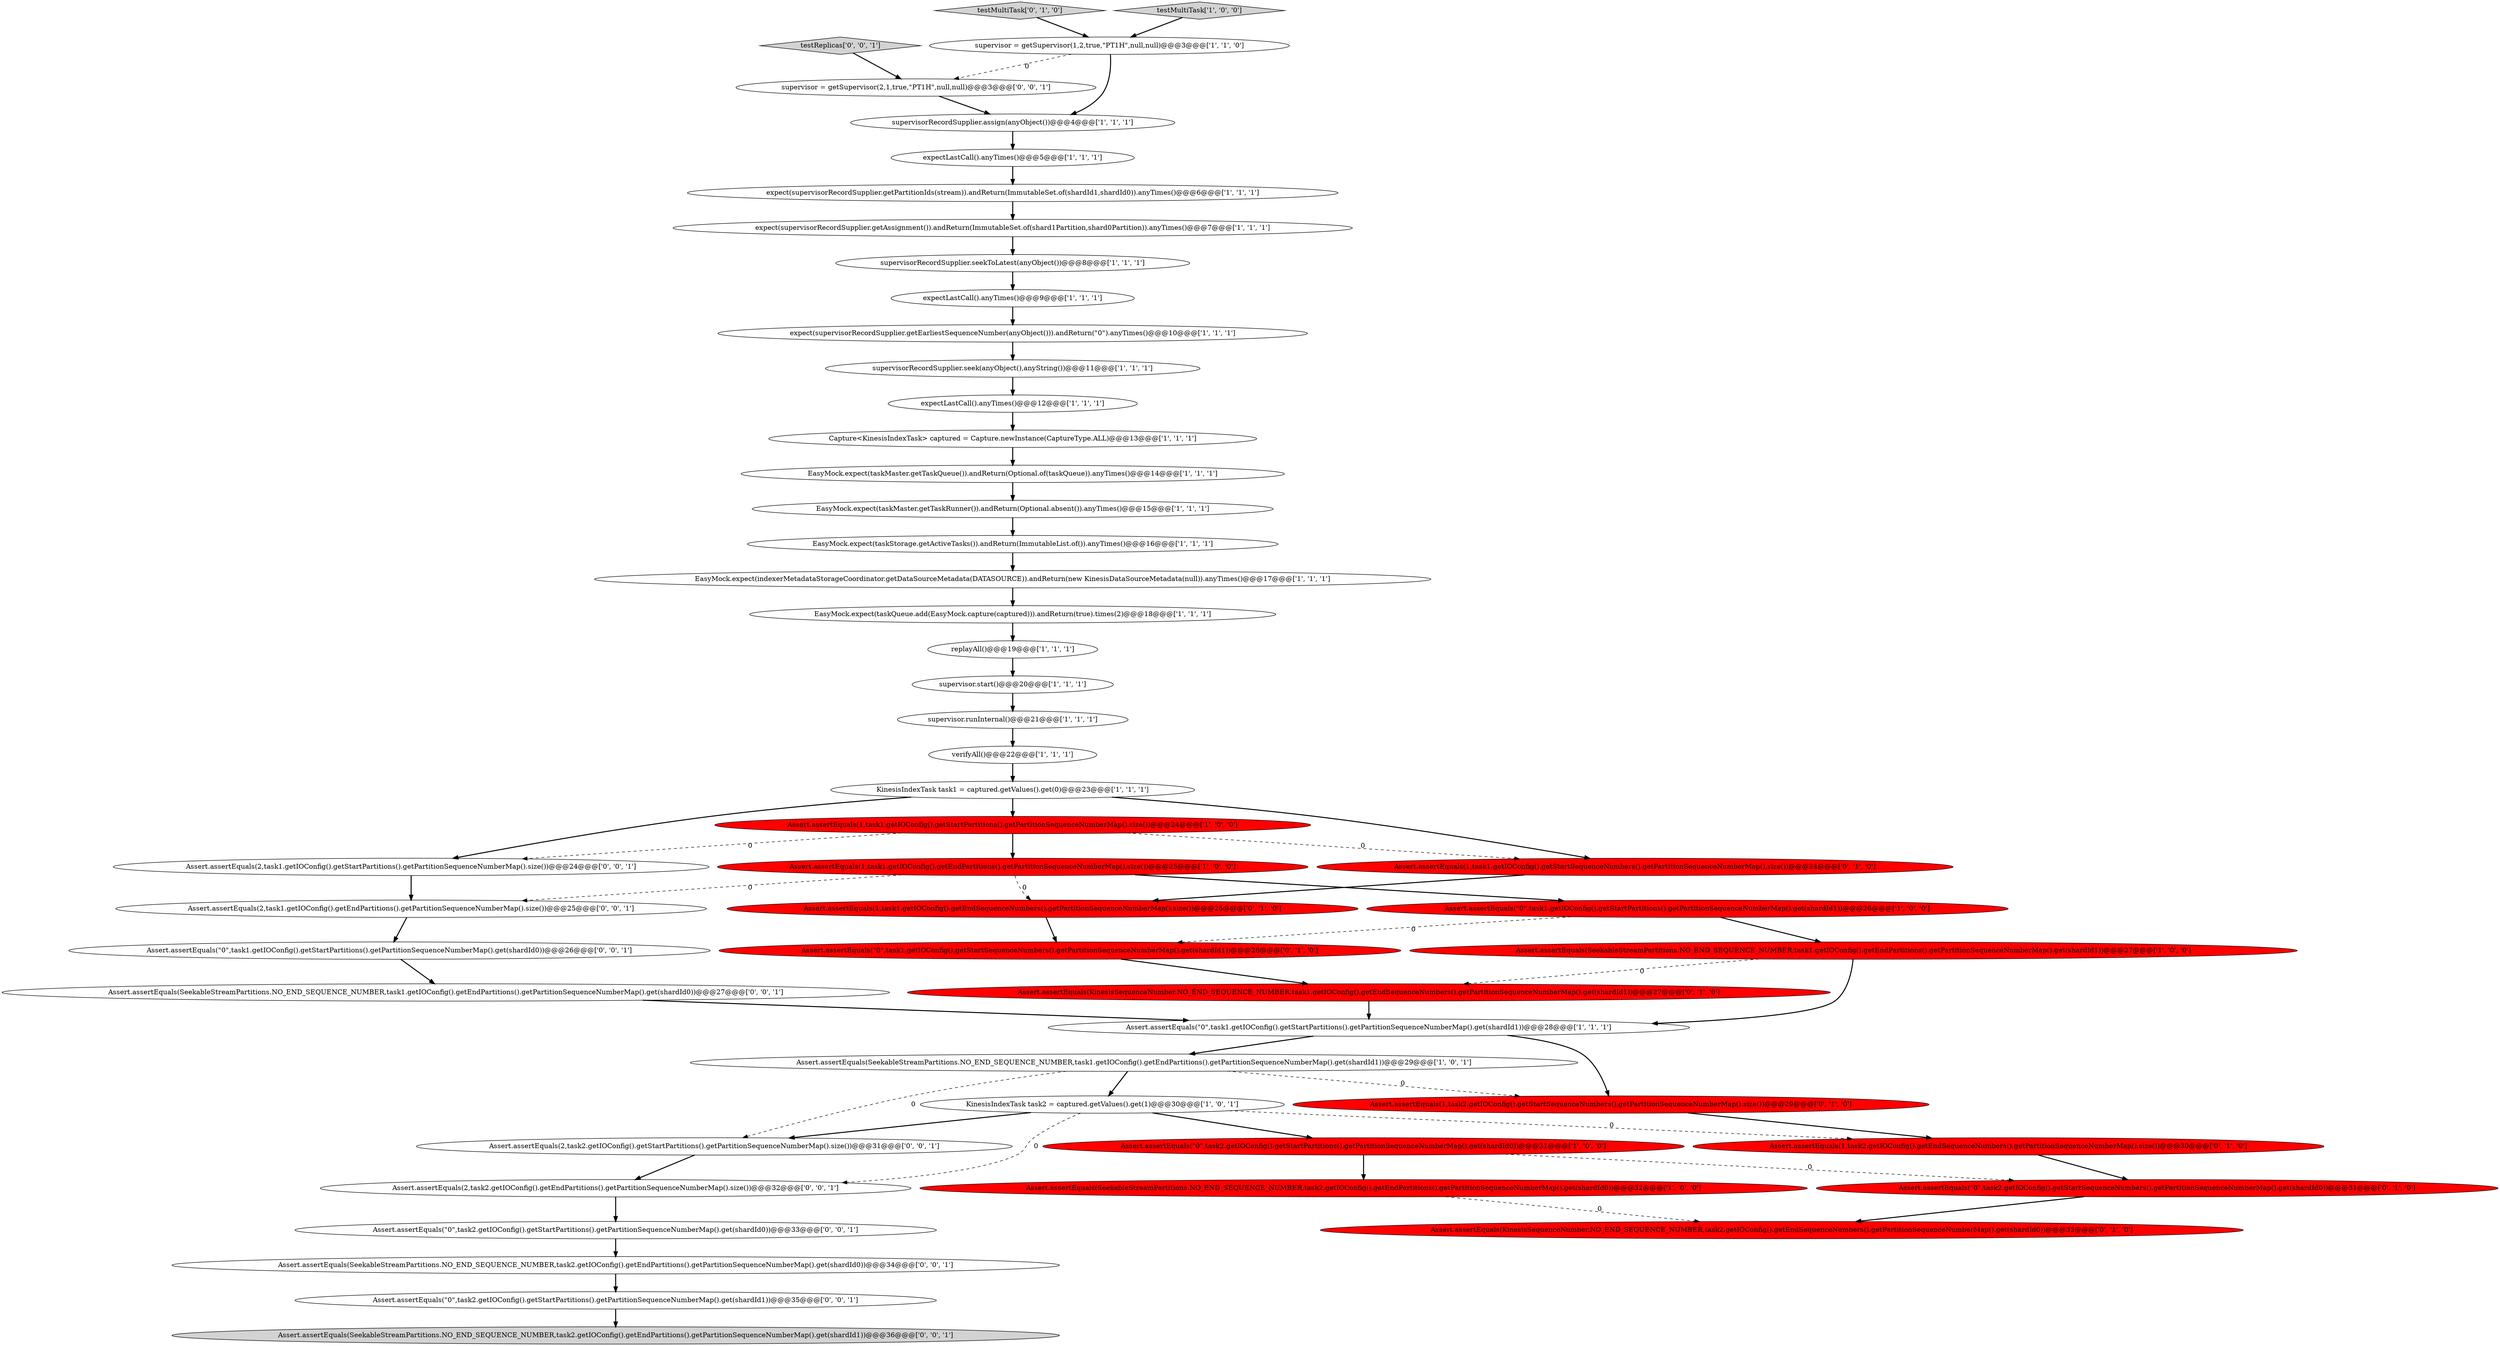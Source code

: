 digraph {
12 [style = filled, label = "expectLastCall().anyTimes()@@@5@@@['1', '1', '1']", fillcolor = white, shape = ellipse image = "AAA0AAABBB1BBB"];
35 [style = filled, label = "Assert.assertEquals(1,task2.getIOConfig().getStartSequenceNumbers().getPartitionSequenceNumberMap().size())@@@29@@@['0', '1', '0']", fillcolor = red, shape = ellipse image = "AAA1AAABBB2BBB"];
19 [style = filled, label = "expectLastCall().anyTimes()@@@12@@@['1', '1', '1']", fillcolor = white, shape = ellipse image = "AAA0AAABBB1BBB"];
30 [style = filled, label = "Assert.assertEquals(1,task1.getIOConfig().getEndPartitions().getPartitionSequenceNumberMap().size())@@@25@@@['1', '0', '0']", fillcolor = red, shape = ellipse image = "AAA1AAABBB1BBB"];
20 [style = filled, label = "KinesisIndexTask task1 = captured.getValues().get(0)@@@23@@@['1', '1', '1']", fillcolor = white, shape = ellipse image = "AAA0AAABBB1BBB"];
36 [style = filled, label = "Assert.assertEquals(1,task1.getIOConfig().getEndSequenceNumbers().getPartitionSequenceNumberMap().size())@@@25@@@['0', '1', '0']", fillcolor = red, shape = ellipse image = "AAA1AAABBB2BBB"];
21 [style = filled, label = "expect(supervisorRecordSupplier.getAssignment()).andReturn(ImmutableSet.of(shard1Partition,shard0Partition)).anyTimes()@@@7@@@['1', '1', '1']", fillcolor = white, shape = ellipse image = "AAA0AAABBB1BBB"];
11 [style = filled, label = "Assert.assertEquals(SeekableStreamPartitions.NO_END_SEQUENCE_NUMBER,task2.getIOConfig().getEndPartitions().getPartitionSequenceNumberMap().get(shardId0))@@@32@@@['1', '0', '0']", fillcolor = red, shape = ellipse image = "AAA1AAABBB1BBB"];
45 [style = filled, label = "Assert.assertEquals(\"0\",task2.getIOConfig().getStartPartitions().getPartitionSequenceNumberMap().get(shardId1))@@@35@@@['0', '0', '1']", fillcolor = white, shape = ellipse image = "AAA0AAABBB3BBB"];
44 [style = filled, label = "Assert.assertEquals(2,task1.getIOConfig().getEndPartitions().getPartitionSequenceNumberMap().size())@@@25@@@['0', '0', '1']", fillcolor = white, shape = ellipse image = "AAA0AAABBB3BBB"];
17 [style = filled, label = "Assert.assertEquals(SeekableStreamPartitions.NO_END_SEQUENCE_NUMBER,task1.getIOConfig().getEndPartitions().getPartitionSequenceNumberMap().get(shardId1))@@@27@@@['1', '0', '0']", fillcolor = red, shape = ellipse image = "AAA1AAABBB1BBB"];
51 [style = filled, label = "Assert.assertEquals(\"0\",task1.getIOConfig().getStartPartitions().getPartitionSequenceNumberMap().get(shardId0))@@@26@@@['0', '0', '1']", fillcolor = white, shape = ellipse image = "AAA0AAABBB3BBB"];
26 [style = filled, label = "supervisorRecordSupplier.assign(anyObject())@@@4@@@['1', '1', '1']", fillcolor = white, shape = ellipse image = "AAA0AAABBB1BBB"];
32 [style = filled, label = "Assert.assertEquals(1,task2.getIOConfig().getEndSequenceNumbers().getPartitionSequenceNumberMap().size())@@@30@@@['0', '1', '0']", fillcolor = red, shape = ellipse image = "AAA1AAABBB2BBB"];
6 [style = filled, label = "verifyAll()@@@22@@@['1', '1', '1']", fillcolor = white, shape = ellipse image = "AAA0AAABBB1BBB"];
31 [style = filled, label = "Assert.assertEquals(KinesisSequenceNumber.NO_END_SEQUENCE_NUMBER,task1.getIOConfig().getEndSequenceNumbers().getPartitionSequenceNumberMap().get(shardId1))@@@27@@@['0', '1', '0']", fillcolor = red, shape = ellipse image = "AAA1AAABBB2BBB"];
43 [style = filled, label = "Assert.assertEquals(2,task2.getIOConfig().getEndPartitions().getPartitionSequenceNumberMap().size())@@@32@@@['0', '0', '1']", fillcolor = white, shape = ellipse image = "AAA0AAABBB3BBB"];
46 [style = filled, label = "Assert.assertEquals(SeekableStreamPartitions.NO_END_SEQUENCE_NUMBER,task1.getIOConfig().getEndPartitions().getPartitionSequenceNumberMap().get(shardId0))@@@27@@@['0', '0', '1']", fillcolor = white, shape = ellipse image = "AAA0AAABBB3BBB"];
10 [style = filled, label = "EasyMock.expect(taskStorage.getActiveTasks()).andReturn(ImmutableList.of()).anyTimes()@@@16@@@['1', '1', '1']", fillcolor = white, shape = ellipse image = "AAA0AAABBB1BBB"];
28 [style = filled, label = "KinesisIndexTask task2 = captured.getValues().get(1)@@@30@@@['1', '0', '1']", fillcolor = white, shape = ellipse image = "AAA0AAABBB1BBB"];
50 [style = filled, label = "Assert.assertEquals(SeekableStreamPartitions.NO_END_SEQUENCE_NUMBER,task2.getIOConfig().getEndPartitions().getPartitionSequenceNumberMap().get(shardId0))@@@34@@@['0', '0', '1']", fillcolor = white, shape = ellipse image = "AAA0AAABBB3BBB"];
48 [style = filled, label = "Assert.assertEquals(2,task2.getIOConfig().getStartPartitions().getPartitionSequenceNumberMap().size())@@@31@@@['0', '0', '1']", fillcolor = white, shape = ellipse image = "AAA0AAABBB3BBB"];
40 [style = filled, label = "testReplicas['0', '0', '1']", fillcolor = lightgray, shape = diamond image = "AAA0AAABBB3BBB"];
34 [style = filled, label = "testMultiTask['0', '1', '0']", fillcolor = lightgray, shape = diamond image = "AAA0AAABBB2BBB"];
9 [style = filled, label = "supervisorRecordSupplier.seek(anyObject(),anyString())@@@11@@@['1', '1', '1']", fillcolor = white, shape = ellipse image = "AAA0AAABBB1BBB"];
49 [style = filled, label = "Assert.assertEquals(SeekableStreamPartitions.NO_END_SEQUENCE_NUMBER,task2.getIOConfig().getEndPartitions().getPartitionSequenceNumberMap().get(shardId1))@@@36@@@['0', '0', '1']", fillcolor = lightgray, shape = ellipse image = "AAA0AAABBB3BBB"];
24 [style = filled, label = "expect(supervisorRecordSupplier.getPartitionIds(stream)).andReturn(ImmutableSet.of(shardId1,shardId0)).anyTimes()@@@6@@@['1', '1', '1']", fillcolor = white, shape = ellipse image = "AAA0AAABBB1BBB"];
15 [style = filled, label = "testMultiTask['1', '0', '0']", fillcolor = lightgray, shape = diamond image = "AAA0AAABBB1BBB"];
37 [style = filled, label = "Assert.assertEquals(1,task1.getIOConfig().getStartSequenceNumbers().getPartitionSequenceNumberMap().size())@@@24@@@['0', '1', '0']", fillcolor = red, shape = ellipse image = "AAA1AAABBB2BBB"];
25 [style = filled, label = "expectLastCall().anyTimes()@@@9@@@['1', '1', '1']", fillcolor = white, shape = ellipse image = "AAA0AAABBB1BBB"];
23 [style = filled, label = "Assert.assertEquals(\"0\",task1.getIOConfig().getStartPartitions().getPartitionSequenceNumberMap().get(shardId1))@@@26@@@['1', '0', '0']", fillcolor = red, shape = ellipse image = "AAA1AAABBB1BBB"];
16 [style = filled, label = "Capture<KinesisIndexTask> captured = Capture.newInstance(CaptureType.ALL)@@@13@@@['1', '1', '1']", fillcolor = white, shape = ellipse image = "AAA0AAABBB1BBB"];
39 [style = filled, label = "Assert.assertEquals(\"0\",task2.getIOConfig().getStartSequenceNumbers().getPartitionSequenceNumberMap().get(shardId0))@@@31@@@['0', '1', '0']", fillcolor = red, shape = ellipse image = "AAA1AAABBB2BBB"];
1 [style = filled, label = "supervisor.runInternal()@@@21@@@['1', '1', '1']", fillcolor = white, shape = ellipse image = "AAA0AAABBB1BBB"];
4 [style = filled, label = "Assert.assertEquals(1,task1.getIOConfig().getStartPartitions().getPartitionSequenceNumberMap().size())@@@24@@@['1', '0', '0']", fillcolor = red, shape = ellipse image = "AAA1AAABBB1BBB"];
41 [style = filled, label = "supervisor = getSupervisor(2,1,true,\"PT1H\",null,null)@@@3@@@['0', '0', '1']", fillcolor = white, shape = ellipse image = "AAA0AAABBB3BBB"];
47 [style = filled, label = "Assert.assertEquals(\"0\",task2.getIOConfig().getStartPartitions().getPartitionSequenceNumberMap().get(shardId0))@@@33@@@['0', '0', '1']", fillcolor = white, shape = ellipse image = "AAA0AAABBB3BBB"];
0 [style = filled, label = "supervisor.start()@@@20@@@['1', '1', '1']", fillcolor = white, shape = ellipse image = "AAA0AAABBB1BBB"];
14 [style = filled, label = "EasyMock.expect(taskMaster.getTaskQueue()).andReturn(Optional.of(taskQueue)).anyTimes()@@@14@@@['1', '1', '1']", fillcolor = white, shape = ellipse image = "AAA0AAABBB1BBB"];
42 [style = filled, label = "Assert.assertEquals(2,task1.getIOConfig().getStartPartitions().getPartitionSequenceNumberMap().size())@@@24@@@['0', '0', '1']", fillcolor = white, shape = ellipse image = "AAA0AAABBB3BBB"];
5 [style = filled, label = "supervisor = getSupervisor(1,2,true,\"PT1H\",null,null)@@@3@@@['1', '1', '0']", fillcolor = white, shape = ellipse image = "AAA0AAABBB1BBB"];
38 [style = filled, label = "Assert.assertEquals(\"0\",task1.getIOConfig().getStartSequenceNumbers().getPartitionSequenceNumberMap().get(shardId1))@@@26@@@['0', '1', '0']", fillcolor = red, shape = ellipse image = "AAA1AAABBB2BBB"];
22 [style = filled, label = "Assert.assertEquals(\"0\",task1.getIOConfig().getStartPartitions().getPartitionSequenceNumberMap().get(shardId1))@@@28@@@['1', '1', '1']", fillcolor = white, shape = ellipse image = "AAA0AAABBB1BBB"];
27 [style = filled, label = "EasyMock.expect(taskQueue.add(EasyMock.capture(captured))).andReturn(true).times(2)@@@18@@@['1', '1', '1']", fillcolor = white, shape = ellipse image = "AAA0AAABBB1BBB"];
13 [style = filled, label = "Assert.assertEquals(SeekableStreamPartitions.NO_END_SEQUENCE_NUMBER,task1.getIOConfig().getEndPartitions().getPartitionSequenceNumberMap().get(shardId1))@@@29@@@['1', '0', '1']", fillcolor = white, shape = ellipse image = "AAA0AAABBB1BBB"];
18 [style = filled, label = "supervisorRecordSupplier.seekToLatest(anyObject())@@@8@@@['1', '1', '1']", fillcolor = white, shape = ellipse image = "AAA0AAABBB1BBB"];
3 [style = filled, label = "replayAll()@@@19@@@['1', '1', '1']", fillcolor = white, shape = ellipse image = "AAA0AAABBB1BBB"];
29 [style = filled, label = "EasyMock.expect(taskMaster.getTaskRunner()).andReturn(Optional.absent()).anyTimes()@@@15@@@['1', '1', '1']", fillcolor = white, shape = ellipse image = "AAA0AAABBB1BBB"];
2 [style = filled, label = "expect(supervisorRecordSupplier.getEarliestSequenceNumber(anyObject())).andReturn(\"0\").anyTimes()@@@10@@@['1', '1', '1']", fillcolor = white, shape = ellipse image = "AAA0AAABBB1BBB"];
33 [style = filled, label = "Assert.assertEquals(KinesisSequenceNumber.NO_END_SEQUENCE_NUMBER,task2.getIOConfig().getEndSequenceNumbers().getPartitionSequenceNumberMap().get(shardId0))@@@32@@@['0', '1', '0']", fillcolor = red, shape = ellipse image = "AAA1AAABBB2BBB"];
7 [style = filled, label = "Assert.assertEquals(\"0\",task2.getIOConfig().getStartPartitions().getPartitionSequenceNumberMap().get(shardId0))@@@31@@@['1', '0', '0']", fillcolor = red, shape = ellipse image = "AAA1AAABBB1BBB"];
8 [style = filled, label = "EasyMock.expect(indexerMetadataStorageCoordinator.getDataSourceMetadata(DATASOURCE)).andReturn(new KinesisDataSourceMetadata(null)).anyTimes()@@@17@@@['1', '1', '1']", fillcolor = white, shape = ellipse image = "AAA0AAABBB1BBB"];
23->38 [style = dashed, label="0"];
7->11 [style = bold, label=""];
31->22 [style = bold, label=""];
37->36 [style = bold, label=""];
30->44 [style = dashed, label="0"];
13->35 [style = dashed, label="0"];
34->5 [style = bold, label=""];
11->33 [style = dashed, label="0"];
45->49 [style = bold, label=""];
27->3 [style = bold, label=""];
30->23 [style = bold, label=""];
28->7 [style = bold, label=""];
5->26 [style = bold, label=""];
35->32 [style = bold, label=""];
2->9 [style = bold, label=""];
12->24 [style = bold, label=""];
38->31 [style = bold, label=""];
13->48 [style = dashed, label="0"];
17->22 [style = bold, label=""];
30->36 [style = dashed, label="0"];
17->31 [style = dashed, label="0"];
25->2 [style = bold, label=""];
21->18 [style = bold, label=""];
51->46 [style = bold, label=""];
3->0 [style = bold, label=""];
15->5 [style = bold, label=""];
20->4 [style = bold, label=""];
19->16 [style = bold, label=""];
39->33 [style = bold, label=""];
47->50 [style = bold, label=""];
6->20 [style = bold, label=""];
44->51 [style = bold, label=""];
26->12 [style = bold, label=""];
1->6 [style = bold, label=""];
42->44 [style = bold, label=""];
43->47 [style = bold, label=""];
4->30 [style = bold, label=""];
10->8 [style = bold, label=""];
24->21 [style = bold, label=""];
28->43 [style = dashed, label="0"];
48->43 [style = bold, label=""];
0->1 [style = bold, label=""];
46->22 [style = bold, label=""];
40->41 [style = bold, label=""];
50->45 [style = bold, label=""];
20->37 [style = bold, label=""];
14->29 [style = bold, label=""];
18->25 [style = bold, label=""];
4->42 [style = dashed, label="0"];
9->19 [style = bold, label=""];
20->42 [style = bold, label=""];
16->14 [style = bold, label=""];
29->10 [style = bold, label=""];
23->17 [style = bold, label=""];
32->39 [style = bold, label=""];
28->48 [style = bold, label=""];
41->26 [style = bold, label=""];
36->38 [style = bold, label=""];
4->37 [style = dashed, label="0"];
7->39 [style = dashed, label="0"];
22->35 [style = bold, label=""];
8->27 [style = bold, label=""];
5->41 [style = dashed, label="0"];
22->13 [style = bold, label=""];
28->32 [style = dashed, label="0"];
13->28 [style = bold, label=""];
}
